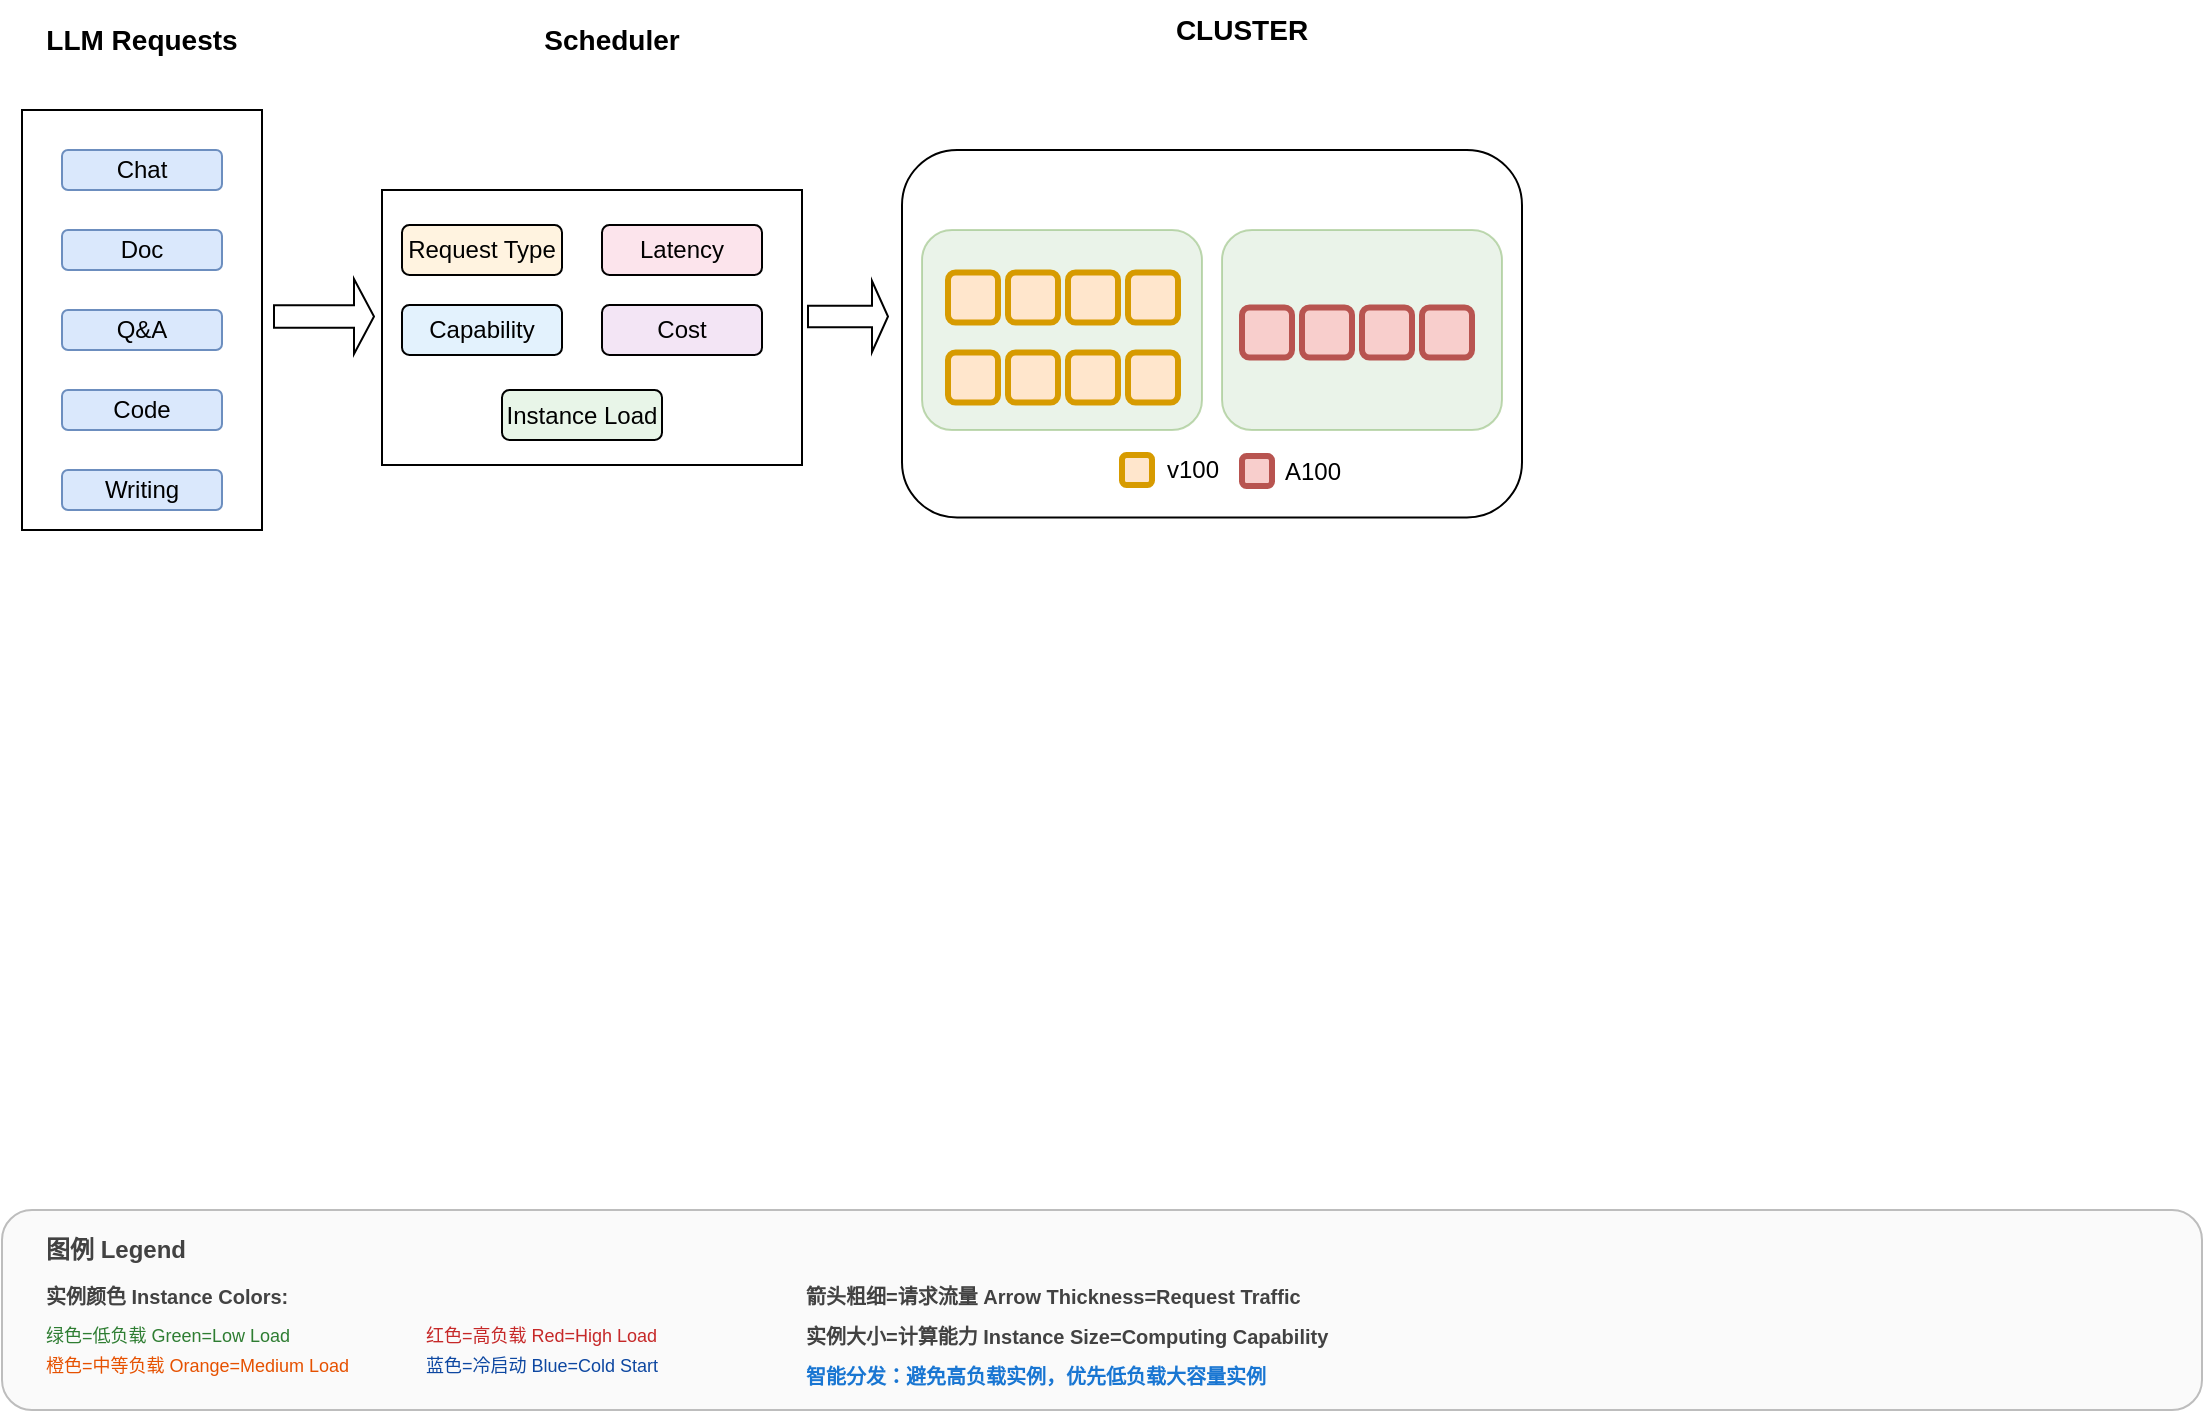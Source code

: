<mxfile version="27.1.6">
  <diagram name="Intelligent LLM Load Balancer" id="intelligent-llm-load-balancer">
    <mxGraphModel dx="1109" dy="625" grid="1" gridSize="10" guides="1" tooltips="1" connect="1" arrows="1" fold="1" page="1" pageScale="1" pageWidth="1200" pageHeight="850" math="0" shadow="0">
      <root>
        <mxCell id="0" />
        <mxCell id="1" parent="0" />
        <mxCell id="VRUh8kDvx-8c6TV4AwR0-3" value="" style="rounded=0;whiteSpace=wrap;html=1;" vertex="1" parent="1">
          <mxGeometry x="240" y="220" width="210" height="137.5" as="geometry" />
        </mxCell>
        <mxCell id="VRUh8kDvx-8c6TV4AwR0-2" value="" style="rounded=0;whiteSpace=wrap;html=1;" vertex="1" parent="1">
          <mxGeometry x="60" y="180" width="120" height="210" as="geometry" />
        </mxCell>
        <mxCell id="user-title" value="&lt;font style=&quot;color: rgb(0, 0, 0);&quot;&gt;LLM Requests&lt;/font&gt;" style="text;html=1;strokeColor=none;fillColor=none;align=center;verticalAlign=middle;whiteSpace=wrap;rounded=0;fontSize=14;fontStyle=1;fontColor=#0277bd;" parent="1" vertex="1">
          <mxGeometry x="70" y="130" width="100" height="30" as="geometry" />
        </mxCell>
        <mxCell id="req1" value="Chat" style="rounded=1;whiteSpace=wrap;html=1;fontSize=12;fillColor=#dae8fc;strokeColor=#6c8ebf;" parent="1" vertex="1">
          <mxGeometry x="80" y="200" width="80" height="20" as="geometry" />
        </mxCell>
        <mxCell id="req2" value="Doc" style="rounded=1;whiteSpace=wrap;html=1;fontSize=12;fillColor=#dae8fc;strokeColor=#6c8ebf;" parent="1" vertex="1">
          <mxGeometry x="80" y="240" width="80" height="20" as="geometry" />
        </mxCell>
        <mxCell id="req3" value="Code" style="rounded=1;whiteSpace=wrap;html=1;fontSize=12;fillColor=#dae8fc;strokeColor=#6c8ebf;" parent="1" vertex="1">
          <mxGeometry x="80" y="320" width="80" height="20" as="geometry" />
        </mxCell>
        <mxCell id="req4" value="Q&amp;A" style="rounded=1;whiteSpace=wrap;html=1;fontSize=12;fillColor=#dae8fc;strokeColor=#6c8ebf;" parent="1" vertex="1">
          <mxGeometry x="80" y="280" width="80" height="20" as="geometry" />
        </mxCell>
        <mxCell id="req7" value="&lt;font style=&quot;font-size: 12px;&quot;&gt;Writing&lt;/font&gt;" style="rounded=1;whiteSpace=wrap;html=1;fontSize=10;fillColor=#dae8fc;strokeColor=#6c8ebf;" parent="1" vertex="1">
          <mxGeometry x="80" y="360" width="80" height="20" as="geometry" />
        </mxCell>
        <mxCell id="scheduler-title" value="&lt;font style=&quot;color: rgb(0, 0, 0);&quot;&gt;Scheduler&lt;/font&gt;" style="text;html=1;strokeColor=none;fillColor=none;align=center;verticalAlign=middle;whiteSpace=wrap;rounded=0;fontSize=14;fontStyle=1;fontColor=#f57c00;" parent="1" vertex="1">
          <mxGeometry x="280" y="130" width="150" height="30" as="geometry" />
        </mxCell>
        <mxCell id="factor1" value="&lt;font style=&quot;color: rgb(0, 0, 0); font-size: 12px;&quot;&gt;Instance Load&lt;/font&gt;" style="rounded=1;whiteSpace=wrap;html=1;fontSize=10;fillColor=#e8f5e8;strokeColor=#000000;fontColor=#2e7d32;" parent="1" vertex="1">
          <mxGeometry x="300" y="320" width="80" height="25" as="geometry" />
        </mxCell>
        <mxCell id="factor2" value="&lt;font style=&quot;color: rgb(0, 0, 0); font-size: 12px;&quot;&gt;Capability&lt;/font&gt;" style="rounded=1;whiteSpace=wrap;html=1;fontSize=10;fillColor=#e3f2fd;strokeColor=#000000;fontColor=#1565c0;" parent="1" vertex="1">
          <mxGeometry x="250" y="277.5" width="80" height="25" as="geometry" />
        </mxCell>
        <mxCell id="factor3" value="&lt;font style=&quot;color: rgb(0, 0, 0); font-size: 12px;&quot;&gt;Request Type&lt;/font&gt;" style="rounded=1;whiteSpace=wrap;html=1;fontSize=9;fillColor=#fff3e0;strokeColor=#000000;fontColor=#e65100;" parent="1" vertex="1">
          <mxGeometry x="250" y="237.5" width="80" height="25" as="geometry" />
        </mxCell>
        <mxCell id="factor4" value="&lt;font style=&quot;color: rgb(0, 0, 0); font-size: 12px;&quot;&gt;Latency&lt;/font&gt;" style="rounded=1;whiteSpace=wrap;html=1;fontSize=10;fillColor=#fce4ec;strokeColor=#000000;fontColor=#ad1457;" parent="1" vertex="1">
          <mxGeometry x="350" y="237.5" width="80" height="25" as="geometry" />
        </mxCell>
        <mxCell id="factor5" value="&lt;font style=&quot;color: rgb(0, 0, 0); font-size: 12px;&quot;&gt;Cost&lt;/font&gt;" style="rounded=1;whiteSpace=wrap;html=1;fontSize=10;fillColor=#f3e5f5;strokeColor=#000000;fontColor=#6a1b9a;" parent="1" vertex="1">
          <mxGeometry x="350" y="277.5" width="80" height="25" as="geometry" />
        </mxCell>
        <mxCell id="instances-title" value="&lt;font style=&quot;color: rgb(0, 0, 0);&quot;&gt;CLUSTER&lt;/font&gt;" style="text;html=1;strokeColor=none;fillColor=none;align=center;verticalAlign=middle;whiteSpace=wrap;rounded=0;fontSize=14;fontStyle=1;fontColor=#7b1fa2;" parent="1" vertex="1">
          <mxGeometry x="610" y="125" width="120" height="30" as="geometry" />
        </mxCell>
        <mxCell id="legend-bg" value="" style="rounded=1;whiteSpace=wrap;html=1;fillColor=#fafafa;strokeColor=#bdbdbd;strokeWidth=1;" parent="1" vertex="1">
          <mxGeometry x="50" y="730" width="1100" height="100" as="geometry" />
        </mxCell>
        <mxCell id="legend-title" value="图例 Legend" style="text;html=1;strokeColor=none;fillColor=none;align=left;verticalAlign=middle;whiteSpace=wrap;rounded=0;fontSize=12;fontStyle=1;fontColor=#424242;" parent="1" vertex="1">
          <mxGeometry x="70" y="740" width="100" height="20" as="geometry" />
        </mxCell>
        <mxCell id="legend-colors-title" value="实例颜色 Instance Colors:" style="text;html=1;strokeColor=none;fillColor=none;align=left;verticalAlign=middle;whiteSpace=wrap;rounded=0;fontSize=10;fontColor=#424242;fontStyle=1;" parent="1" vertex="1">
          <mxGeometry x="70" y="765" width="150" height="15" as="geometry" />
        </mxCell>
        <mxCell id="legend-green" value="绿色=低负载 Green=Low Load" style="text;html=1;strokeColor=none;fillColor=none;align=left;verticalAlign=middle;whiteSpace=wrap;rounded=0;fontSize=9;fontColor=#2e7d32;" parent="1" vertex="1">
          <mxGeometry x="70" y="785" width="150" height="15" as="geometry" />
        </mxCell>
        <mxCell id="legend-yellow" value="橙色=中等负载 Orange=Medium Load" style="text;html=1;strokeColor=none;fillColor=none;align=left;verticalAlign=middle;whiteSpace=wrap;rounded=0;fontSize=9;fontColor=#e65100;" parent="1" vertex="1">
          <mxGeometry x="70" y="800" width="180" height="15" as="geometry" />
        </mxCell>
        <mxCell id="legend-red" value="红色=高负载 Red=High Load" style="text;html=1;strokeColor=none;fillColor=none;align=left;verticalAlign=middle;whiteSpace=wrap;rounded=0;fontSize=9;fontColor=#c62828;" parent="1" vertex="1">
          <mxGeometry x="260" y="785" width="150" height="15" as="geometry" />
        </mxCell>
        <mxCell id="legend-blue" value="蓝色=冷启动 Blue=Cold Start" style="text;html=1;strokeColor=none;fillColor=none;align=left;verticalAlign=middle;whiteSpace=wrap;rounded=0;fontSize=9;fontColor=#0d47a1;" parent="1" vertex="1">
          <mxGeometry x="260" y="800" width="150" height="15" as="geometry" />
        </mxCell>
        <mxCell id="legend-arrows" value="箭头粗细=请求流量 Arrow Thickness=Request Traffic" style="text;html=1;strokeColor=none;fillColor=none;align=left;verticalAlign=middle;whiteSpace=wrap;rounded=0;fontSize=10;fontColor=#424242;fontStyle=1;" parent="1" vertex="1">
          <mxGeometry x="450" y="765" width="250" height="15" as="geometry" />
        </mxCell>
        <mxCell id="legend-size" value="实例大小=计算能力 Instance Size=Computing Capability" style="text;html=1;strokeColor=none;fillColor=none;align=left;verticalAlign=middle;whiteSpace=wrap;rounded=0;fontSize=10;fontColor=#424242;fontStyle=1;" parent="1" vertex="1">
          <mxGeometry x="450" y="785" width="280" height="15" as="geometry" />
        </mxCell>
        <mxCell id="legend-smart" value="智能分发：避免高负载实例，优先低负载大容量实例" style="text;html=1;strokeColor=none;fillColor=none;align=left;verticalAlign=middle;whiteSpace=wrap;rounded=0;fontSize=10;fontColor=#1976d2;fontStyle=1;" parent="1" vertex="1">
          <mxGeometry x="450" y="805" width="350" height="15" as="geometry" />
        </mxCell>
        <mxCell id="VRUh8kDvx-8c6TV4AwR0-39" value="" style="shape=singleArrow;whiteSpace=wrap;html=1;" vertex="1" parent="1">
          <mxGeometry x="186" y="264.5" width="50" height="37.5" as="geometry" />
        </mxCell>
        <mxCell id="VRUh8kDvx-8c6TV4AwR0-40" value="" style="group" vertex="1" connectable="0" parent="1">
          <mxGeometry x="500" y="200" width="310" height="183.75" as="geometry" />
        </mxCell>
        <mxCell id="VRUh8kDvx-8c6TV4AwR0-4" value="" style="rounded=1;whiteSpace=wrap;html=1;" vertex="1" parent="VRUh8kDvx-8c6TV4AwR0-40">
          <mxGeometry width="310" height="183.75" as="geometry" />
        </mxCell>
        <mxCell id="VRUh8kDvx-8c6TV4AwR0-5" value="" style="rounded=1;whiteSpace=wrap;html=1;fillColor=#d5e8d4;strokeColor=#82b366;opacity=50;" vertex="1" parent="VRUh8kDvx-8c6TV4AwR0-40">
          <mxGeometry x="10" y="40" width="140" height="100" as="geometry" />
        </mxCell>
        <mxCell id="VRUh8kDvx-8c6TV4AwR0-6" value="" style="rounded=1;whiteSpace=wrap;html=1;fillColor=#d5e8d4;strokeColor=#82b366;opacity=50;" vertex="1" parent="VRUh8kDvx-8c6TV4AwR0-40">
          <mxGeometry x="160" y="40" width="140" height="100" as="geometry" />
        </mxCell>
        <mxCell id="VRUh8kDvx-8c6TV4AwR0-20" value="" style="group" vertex="1" connectable="0" parent="VRUh8kDvx-8c6TV4AwR0-40">
          <mxGeometry x="23" y="61.25" width="115" height="65" as="geometry" />
        </mxCell>
        <mxCell id="VRUh8kDvx-8c6TV4AwR0-12" value="" style="rounded=1;whiteSpace=wrap;html=1;fillColor=#ffe6cc;strokeColor=#d79b00;strokeWidth=3;" vertex="1" parent="VRUh8kDvx-8c6TV4AwR0-20">
          <mxGeometry width="25" height="25" as="geometry" />
        </mxCell>
        <mxCell id="VRUh8kDvx-8c6TV4AwR0-13" value="" style="rounded=1;whiteSpace=wrap;html=1;fillColor=#ffe6cc;strokeColor=#d79b00;strokeWidth=3;" vertex="1" parent="VRUh8kDvx-8c6TV4AwR0-20">
          <mxGeometry x="30" width="25" height="25" as="geometry" />
        </mxCell>
        <mxCell id="VRUh8kDvx-8c6TV4AwR0-14" value="" style="rounded=1;whiteSpace=wrap;html=1;fillColor=#ffe6cc;strokeColor=#d79b00;strokeWidth=3;" vertex="1" parent="VRUh8kDvx-8c6TV4AwR0-20">
          <mxGeometry x="60" width="25" height="25" as="geometry" />
        </mxCell>
        <mxCell id="VRUh8kDvx-8c6TV4AwR0-15" value="" style="rounded=1;whiteSpace=wrap;html=1;fillColor=#ffe6cc;strokeColor=#d79b00;strokeWidth=3;" vertex="1" parent="VRUh8kDvx-8c6TV4AwR0-20">
          <mxGeometry x="90" width="25" height="25" as="geometry" />
        </mxCell>
        <mxCell id="VRUh8kDvx-8c6TV4AwR0-16" value="&lt;span style=&quot;color: rgba(0, 0, 0, 0); font-family: monospace; font-size: 0px; text-align: start; text-wrap-mode: nowrap;&quot;&gt;%3CmxGraphModel%3E%3Croot%3E%3CmxCell%20id%3D%220%22%2F%3E%3CmxCell%20id%3D%221%22%20parent%3D%220%22%2F%3E%3CmxCell%20id%3D%222%22%20value%3D%22%22%20style%3D%22group%22%20vertex%3D%221%22%20connectable%3D%220%22%20parent%3D%221%22%3E%3CmxGeometry%20x%3D%22503%22%20y%3D%22261.25%22%20width%3D%22115%22%20height%3D%2265%22%20as%3D%22geometry%22%2F%3E%3C%2FmxCell%3E%3CmxCell%20id%3D%223%22%20value%3D%22%22%20style%3D%22rounded%3D1%3BwhiteSpace%3Dwrap%3Bhtml%3D1%3BfillColor%3D%23ffe6cc%3BstrokeColor%3D%23d79b00%3BstrokeWidth%3D3%3B%22%20vertex%3D%221%22%20parent%3D%222%22%3E%3CmxGeometry%20width%3D%2225%22%20height%3D%2225%22%20as%3D%22geometry%22%2F%3E%3C%2FmxCell%3E%3CmxCell%20id%3D%224%22%20value%3D%22%22%20style%3D%22rounded%3D1%3BwhiteSpace%3Dwrap%3Bhtml%3D1%3BfillColor%3D%23ffe6cc%3BstrokeColor%3D%23d79b00%3BstrokeWidth%3D3%3B%22%20vertex%3D%221%22%20parent%3D%222%22%3E%3CmxGeometry%20x%3D%2230%22%20width%3D%2225%22%20height%3D%2225%22%20as%3D%22geometry%22%2F%3E%3C%2FmxCell%3E%3CmxCell%20id%3D%225%22%20value%3D%22%22%20style%3D%22rounded%3D1%3BwhiteSpace%3Dwrap%3Bhtml%3D1%3BfillColor%3D%23ffe6cc%3BstrokeColor%3D%23d79b00%3BstrokeWidth%3D3%3B%22%20vertex%3D%221%22%20parent%3D%222%22%3E%3CmxGeometry%20x%3D%2260%22%20width%3D%2225%22%20height%3D%2225%22%20as%3D%22geometry%22%2F%3E%3C%2FmxCell%3E%3CmxCell%20id%3D%226%22%20value%3D%22%22%20style%3D%22rounded%3D1%3BwhiteSpace%3Dwrap%3Bhtml%3D1%3BfillColor%3D%23ffe6cc%3BstrokeColor%3D%23d79b00%3BstrokeWidth%3D3%3B%22%20vertex%3D%221%22%20parent%3D%222%22%3E%3CmxGeometry%20x%3D%2290%22%20width%3D%2225%22%20height%3D%2225%22%20as%3D%22geometry%22%2F%3E%3C%2FmxCell%3E%3CmxCell%20id%3D%227%22%20value%3D%22%22%20style%3D%22rounded%3D1%3BwhiteSpace%3Dwrap%3Bhtml%3D1%3BfillColor%3D%23ffe6cc%3BstrokeColor%3D%23d79b00%3BstrokeWidth%3D3%3B%22%20vertex%3D%221%22%20parent%3D%222%22%3E%3CmxGeometry%20y%3D%2240%22%20width%3D%2225%22%20height%3D%2225%22%20as%3D%22geometry%22%2F%3E%3C%2FmxCell%3E%3CmxCell%20id%3D%228%22%20value%3D%22%22%20style%3D%22rounded%3D1%3BwhiteSpace%3Dwrap%3Bhtml%3D1%3BfillColor%3D%23ffe6cc%3BstrokeColor%3D%23d79b00%3BstrokeWidth%3D3%3B%22%20vertex%3D%221%22%20parent%3D%222%22%3E%3CmxGeometry%20x%3D%2230%22%20y%3D%2240%22%20width%3D%2225%22%20height%3D%2225%22%20as%3D%22geometry%22%2F%3E%3C%2FmxCell%3E%3CmxCell%20id%3D%229%22%20value%3D%22%22%20style%3D%22rounded%3D1%3BwhiteSpace%3Dwrap%3Bhtml%3D1%3BfillColor%3D%23ffe6cc%3BstrokeColor%3D%23d79b00%3BstrokeWidth%3D3%3B%22%20vertex%3D%221%22%20parent%3D%222%22%3E%3CmxGeometry%20x%3D%2260%22%20y%3D%2240%22%20width%3D%2225%22%20height%3D%2225%22%20as%3D%22geometry%22%2F%3E%3C%2FmxCell%3E%3CmxCell%20id%3D%2210%22%20value%3D%22%22%20style%3D%22rounded%3D1%3BwhiteSpace%3Dwrap%3Bhtml%3D1%3BfillColor%3D%23ffe6cc%3BstrokeColor%3D%23d79b00%3BstrokeWidth%3D3%3B%22%20vertex%3D%221%22%20parent%3D%222%22%3E%3CmxGeometry%20x%3D%2290%22%20y%3D%2240%22%20width%3D%2225%22%20height%3D%2225%22%20as%3D%22geometry%22%2F%3E%3C%2FmxCell%3E%3C%2Froot%3E%3C%2FmxGraphModel%3E&lt;/span&gt;&lt;span style=&quot;color: rgba(0, 0, 0, 0); font-family: monospace; font-size: 0px; text-align: start; text-wrap-mode: nowrap;&quot;&gt;%3CmxGraphModel%3E%3Croot%3E%3CmxCell%20id%3D%220%22%2F%3E%3CmxCell%20id%3D%221%22%20parent%3D%220%22%2F%3E%3CmxCell%20id%3D%222%22%20value%3D%22%22%20style%3D%22group%22%20vertex%3D%221%22%20connectable%3D%220%22%20parent%3D%221%22%3E%3CmxGeometry%20x%3D%22503%22%20y%3D%22261.25%22%20width%3D%22115%22%20height%3D%2265%22%20as%3D%22geometry%22%2F%3E%3C%2FmxCell%3E%3CmxCell%20id%3D%223%22%20value%3D%22%22%20style%3D%22rounded%3D1%3BwhiteSpace%3Dwrap%3Bhtml%3D1%3BfillColor%3D%23ffe6cc%3BstrokeColor%3D%23d79b00%3BstrokeWidth%3D3%3B%22%20vertex%3D%221%22%20parent%3D%222%22%3E%3CmxGeometry%20width%3D%2225%22%20height%3D%2225%22%20as%3D%22geometry%22%2F%3E%3C%2FmxCell%3E%3CmxCell%20id%3D%224%22%20value%3D%22%22%20style%3D%22rounded%3D1%3BwhiteSpace%3Dwrap%3Bhtml%3D1%3BfillColor%3D%23ffe6cc%3BstrokeColor%3D%23d79b00%3BstrokeWidth%3D3%3B%22%20vertex%3D%221%22%20parent%3D%222%22%3E%3CmxGeometry%20x%3D%2230%22%20width%3D%2225%22%20height%3D%2225%22%20as%3D%22geometry%22%2F%3E%3C%2FmxCell%3E%3CmxCell%20id%3D%225%22%20value%3D%22%22%20style%3D%22rounded%3D1%3BwhiteSpace%3Dwrap%3Bhtml%3D1%3BfillColor%3D%23ffe6cc%3BstrokeColor%3D%23d79b00%3BstrokeWidth%3D3%3B%22%20vertex%3D%221%22%20parent%3D%222%22%3E%3CmxGeometry%20x%3D%2260%22%20width%3D%2225%22%20height%3D%2225%22%20as%3D%22geometry%22%2F%3E%3C%2FmxCell%3E%3CmxCell%20id%3D%226%22%20value%3D%22%22%20style%3D%22rounded%3D1%3BwhiteSpace%3Dwrap%3Bhtml%3D1%3BfillColor%3D%23ffe6cc%3BstrokeColor%3D%23d79b00%3BstrokeWidth%3D3%3B%22%20vertex%3D%221%22%20parent%3D%222%22%3E%3CmxGeometry%20x%3D%2290%22%20width%3D%2225%22%20height%3D%2225%22%20as%3D%22geometry%22%2F%3E%3C%2FmxCell%3E%3CmxCell%20id%3D%227%22%20value%3D%22%22%20style%3D%22rounded%3D1%3BwhiteSpace%3Dwrap%3Bhtml%3D1%3BfillColor%3D%23ffe6cc%3BstrokeColor%3D%23d79b00%3BstrokeWidth%3D3%3B%22%20vertex%3D%221%22%20parent%3D%222%22%3E%3CmxGeometry%20y%3D%2240%22%20width%3D%2225%22%20height%3D%2225%22%20as%3D%22geometry%22%2F%3E%3C%2FmxCell%3E%3CmxCell%20id%3D%228%22%20value%3D%22%22%20style%3D%22rounded%3D1%3BwhiteSpace%3Dwrap%3Bhtml%3D1%3BfillColor%3D%23ffe6cc%3BstrokeColor%3D%23d79b00%3BstrokeWidth%3D3%3B%22%20vertex%3D%221%22%20parent%3D%222%22%3E%3CmxGeometry%20x%3D%2230%22%20y%3D%2240%22%20width%3D%2225%22%20height%3D%2225%22%20as%3D%22geometry%22%2F%3E%3C%2FmxCell%3E%3CmxCell%20id%3D%229%22%20value%3D%22%22%20style%3D%22rounded%3D1%3BwhiteSpace%3Dwrap%3Bhtml%3D1%3BfillColor%3D%23ffe6cc%3BstrokeColor%3D%23d79b00%3BstrokeWidth%3D3%3B%22%20vertex%3D%221%22%20parent%3D%222%22%3E%3CmxGeometry%20x%3D%2260%22%20y%3D%2240%22%20width%3D%2225%22%20height%3D%2225%22%20as%3D%22geometry%22%2F%3E%3C%2FmxCell%3E%3CmxCell%20id%3D%2210%22%20value%3D%22%22%20style%3D%22rounded%3D1%3BwhiteSpace%3Dwrap%3Bhtml%3D1%3BfillColor%3D%23ffe6cc%3BstrokeColor%3D%23d79b00%3BstrokeWidth%3D3%3B%22%20vertex%3D%221%22%20parent%3D%222%22%3E%3CmxGeometry%20x%3D%2290%22%20y%3D%2240%22%20width%3D%2225%22%20height%3D%2225%22%20as%3D%22geometry%22%2F%3E%3C%2FmxCell%3E%3C%2Froot%3E%3C%2FmxGraphModel%3E&lt;/span&gt;" style="rounded=1;whiteSpace=wrap;html=1;fillColor=#ffe6cc;strokeColor=#d79b00;strokeWidth=3;" vertex="1" parent="VRUh8kDvx-8c6TV4AwR0-20">
          <mxGeometry y="40" width="25" height="25" as="geometry" />
        </mxCell>
        <mxCell id="VRUh8kDvx-8c6TV4AwR0-17" value="" style="rounded=1;whiteSpace=wrap;html=1;fillColor=#ffe6cc;strokeColor=#d79b00;strokeWidth=3;" vertex="1" parent="VRUh8kDvx-8c6TV4AwR0-20">
          <mxGeometry x="30" y="40" width="25" height="25" as="geometry" />
        </mxCell>
        <mxCell id="VRUh8kDvx-8c6TV4AwR0-18" value="" style="rounded=1;whiteSpace=wrap;html=1;fillColor=#ffe6cc;strokeColor=#d79b00;strokeWidth=3;" vertex="1" parent="VRUh8kDvx-8c6TV4AwR0-20">
          <mxGeometry x="60" y="40" width="25" height="25" as="geometry" />
        </mxCell>
        <mxCell id="VRUh8kDvx-8c6TV4AwR0-19" value="" style="rounded=1;whiteSpace=wrap;html=1;fillColor=#ffe6cc;strokeColor=#d79b00;strokeWidth=3;" vertex="1" parent="VRUh8kDvx-8c6TV4AwR0-20">
          <mxGeometry x="90" y="40" width="25" height="25" as="geometry" />
        </mxCell>
        <mxCell id="VRUh8kDvx-8c6TV4AwR0-25" value="" style="group" vertex="1" connectable="0" parent="VRUh8kDvx-8c6TV4AwR0-40">
          <mxGeometry x="170" y="78.75" width="115" height="25" as="geometry" />
        </mxCell>
        <mxCell id="VRUh8kDvx-8c6TV4AwR0-21" value="" style="rounded=1;whiteSpace=wrap;html=1;fillColor=#f8cecc;strokeColor=#b85450;strokeWidth=3;" vertex="1" parent="VRUh8kDvx-8c6TV4AwR0-25">
          <mxGeometry width="25" height="25" as="geometry" />
        </mxCell>
        <mxCell id="VRUh8kDvx-8c6TV4AwR0-22" value="" style="rounded=1;whiteSpace=wrap;html=1;fillColor=#f8cecc;strokeColor=#b85450;strokeWidth=3;" vertex="1" parent="VRUh8kDvx-8c6TV4AwR0-25">
          <mxGeometry x="30" width="25" height="25" as="geometry" />
        </mxCell>
        <mxCell id="VRUh8kDvx-8c6TV4AwR0-23" value="" style="rounded=1;whiteSpace=wrap;html=1;fillColor=#f8cecc;strokeColor=#b85450;strokeWidth=3;" vertex="1" parent="VRUh8kDvx-8c6TV4AwR0-25">
          <mxGeometry x="60" width="25" height="25" as="geometry" />
        </mxCell>
        <mxCell id="VRUh8kDvx-8c6TV4AwR0-24" value="" style="rounded=1;whiteSpace=wrap;html=1;fillColor=#f8cecc;strokeColor=#b85450;strokeWidth=3;" vertex="1" parent="VRUh8kDvx-8c6TV4AwR0-25">
          <mxGeometry x="90" width="25" height="25" as="geometry" />
        </mxCell>
        <mxCell id="VRUh8kDvx-8c6TV4AwR0-34" value="" style="rounded=1;whiteSpace=wrap;html=1;fillColor=#ffe6cc;strokeColor=#d79b00;strokeWidth=3;container=0;" vertex="1" parent="VRUh8kDvx-8c6TV4AwR0-40">
          <mxGeometry x="110" y="152.5" width="15" height="15" as="geometry" />
        </mxCell>
        <mxCell id="VRUh8kDvx-8c6TV4AwR0-36" value="A100" style="text;html=1;align=center;verticalAlign=middle;resizable=0;points=[];autosize=1;strokeColor=none;fillColor=none;" vertex="1" parent="VRUh8kDvx-8c6TV4AwR0-40">
          <mxGeometry x="180" y="145.5" width="50" height="30" as="geometry" />
        </mxCell>
        <mxCell id="VRUh8kDvx-8c6TV4AwR0-37" value="v100" style="text;html=1;align=center;verticalAlign=middle;resizable=0;points=[];autosize=1;strokeColor=none;fillColor=none;" vertex="1" parent="VRUh8kDvx-8c6TV4AwR0-40">
          <mxGeometry x="120" y="145" width="50" height="30" as="geometry" />
        </mxCell>
        <mxCell id="VRUh8kDvx-8c6TV4AwR0-38" value="" style="rounded=1;whiteSpace=wrap;html=1;fillColor=#f8cecc;strokeColor=#b85450;strokeWidth=3;" vertex="1" parent="VRUh8kDvx-8c6TV4AwR0-40">
          <mxGeometry x="170" y="153" width="15" height="15" as="geometry" />
        </mxCell>
        <mxCell id="VRUh8kDvx-8c6TV4AwR0-41" value="" style="shape=singleArrow;whiteSpace=wrap;html=1;" vertex="1" parent="1">
          <mxGeometry x="453" y="265.5" width="40" height="35.5" as="geometry" />
        </mxCell>
      </root>
    </mxGraphModel>
  </diagram>
</mxfile>
